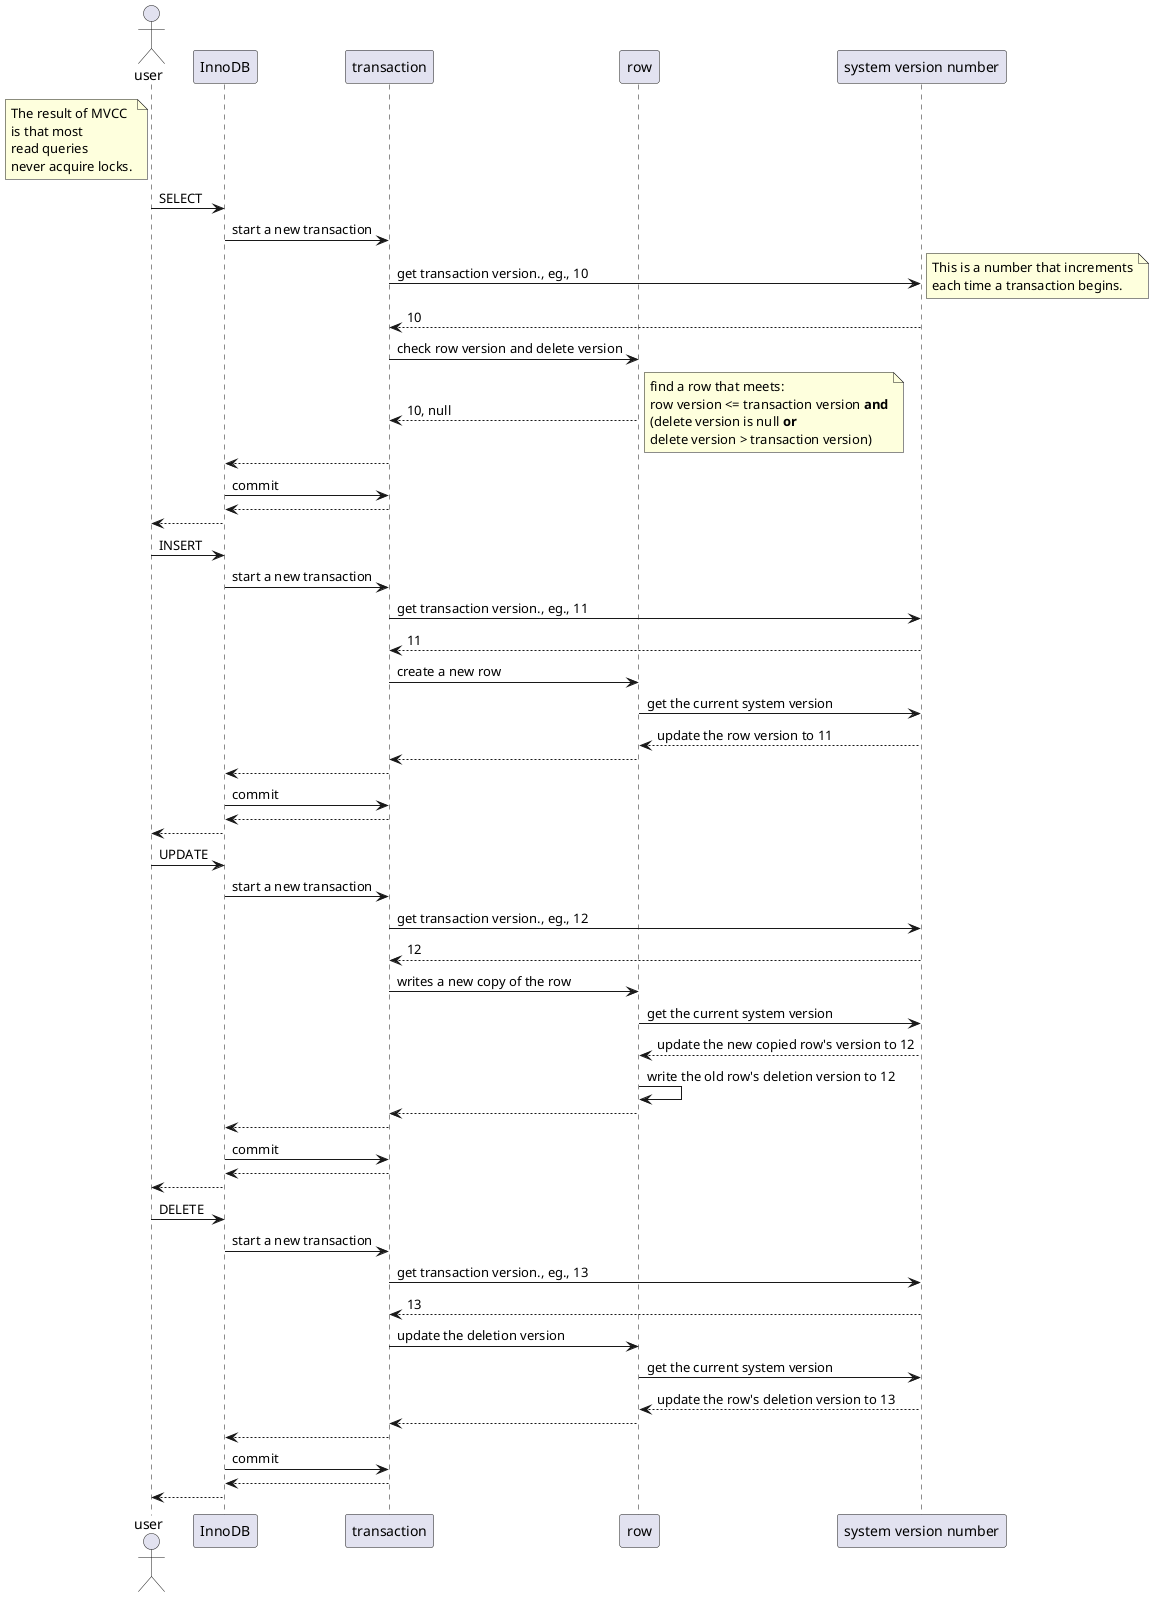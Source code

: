 @startuml
actor user
note left of user
The result of MVCC
is that most
read queries
never acquire locks.
end note
participant InnoDB
participant transaction
participant row
participant "system version number"
user -> InnoDB: SELECT
InnoDB -> transaction: start a new transaction
transaction -> "system version number": get transaction version., eg., 10
note right
This is a number that increments
each time a transaction begins.
end note
"system version number" --> transaction: 10
transaction -> row: check row version and delete version
row --> transaction: 10, null
note right
find a row that meets:
row version <= transaction version **and**
(delete version is null **or**
delete version > transaction version)
end note
transaction --> InnoDB
InnoDB -> transaction: commit
transaction --> InnoDB
InnoDB --> user

user -> InnoDB: INSERT
InnoDB -> transaction: start a new transaction
transaction -> "system version number": get transaction version., eg., 11
"system version number" --> transaction: 11
transaction -> row: create a new row
row -> "system version number": get the current system version
"system version number" --> row: update the row version to 11
row --> transaction
transaction --> InnoDB
InnoDB -> transaction: commit
transaction --> InnoDB
InnoDB --> user

user -> InnoDB: UPDATE
InnoDB -> transaction: start a new transaction
transaction -> "system version number": get transaction version., eg., 12
"system version number" --> transaction: 12
transaction -> row: writes a new copy of the row
row -> "system version number": get the current system version
"system version number" --> row: update the new copied row's version to 12
row -> row: write the old row's deletion version to 12
row --> transaction
transaction -->InnoDB
InnoDB -> transaction: commit
transaction --> InnoDB
InnoDB --> user

user -> InnoDB: DELETE
InnoDB -> transaction: start a new transaction
transaction -> "system version number": get transaction version., eg., 13
"system version number" --> transaction: 13
transaction -> row: update the deletion version
row -> "system version number": get the current system version
"system version number" --> row: update the row's deletion version to 13
row --> transaction
transaction --> InnoDB
InnoDB -> transaction: commit
transaction --> InnoDB
InnoDB --> user

@enduml
